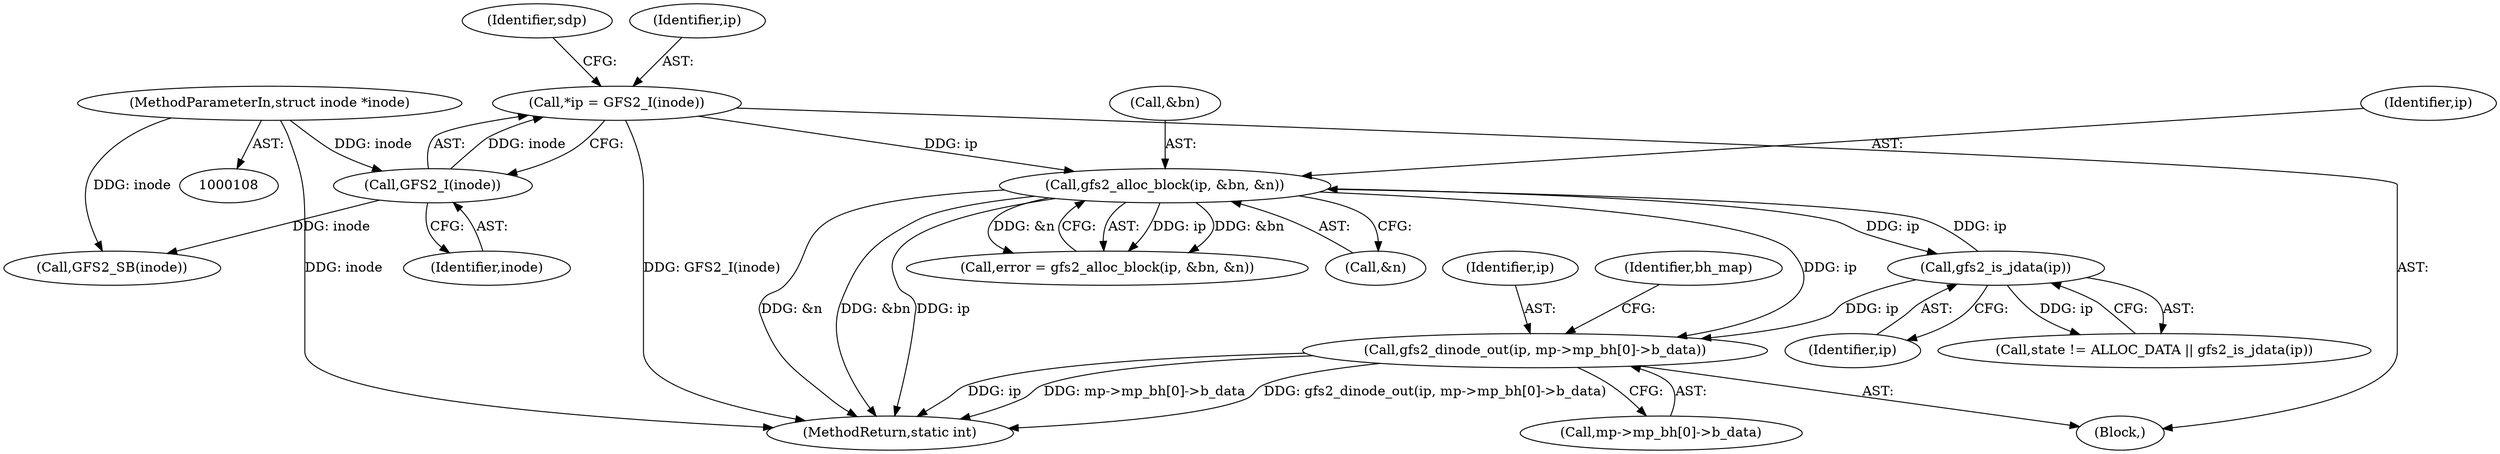digraph "0_linux_64dd153c83743af81f20924c6343652d731eeecb@array" {
"1000625" [label="(Call,gfs2_dinode_out(ip, mp->mp_bh[0]->b_data))"];
"1000332" [label="(Call,gfs2_is_jdata(ip))"];
"1000314" [label="(Call,gfs2_alloc_block(ip, &bn, &n))"];
"1000118" [label="(Call,*ip = GFS2_I(inode))"];
"1000120" [label="(Call,GFS2_I(inode))"];
"1000109" [label="(MethodParameterIn,struct inode *inode)"];
"1000653" [label="(MethodReturn,static int)"];
"1000316" [label="(Call,&bn)"];
"1000328" [label="(Call,state != ALLOC_DATA || gfs2_is_jdata(ip))"];
"1000116" [label="(Block,)"];
"1000332" [label="(Call,gfs2_is_jdata(ip))"];
"1000318" [label="(Call,&n)"];
"1000314" [label="(Call,gfs2_alloc_block(ip, &bn, &n))"];
"1000626" [label="(Identifier,ip)"];
"1000118" [label="(Call,*ip = GFS2_I(inode))"];
"1000125" [label="(Call,GFS2_SB(inode))"];
"1000635" [label="(Identifier,bh_map)"];
"1000109" [label="(MethodParameterIn,struct inode *inode)"];
"1000315" [label="(Identifier,ip)"];
"1000312" [label="(Call,error = gfs2_alloc_block(ip, &bn, &n))"];
"1000121" [label="(Identifier,inode)"];
"1000625" [label="(Call,gfs2_dinode_out(ip, mp->mp_bh[0]->b_data))"];
"1000627" [label="(Call,mp->mp_bh[0]->b_data)"];
"1000333" [label="(Identifier,ip)"];
"1000120" [label="(Call,GFS2_I(inode))"];
"1000124" [label="(Identifier,sdp)"];
"1000119" [label="(Identifier,ip)"];
"1000625" -> "1000116"  [label="AST: "];
"1000625" -> "1000627"  [label="CFG: "];
"1000626" -> "1000625"  [label="AST: "];
"1000627" -> "1000625"  [label="AST: "];
"1000635" -> "1000625"  [label="CFG: "];
"1000625" -> "1000653"  [label="DDG: ip"];
"1000625" -> "1000653"  [label="DDG: mp->mp_bh[0]->b_data"];
"1000625" -> "1000653"  [label="DDG: gfs2_dinode_out(ip, mp->mp_bh[0]->b_data)"];
"1000332" -> "1000625"  [label="DDG: ip"];
"1000314" -> "1000625"  [label="DDG: ip"];
"1000332" -> "1000328"  [label="AST: "];
"1000332" -> "1000333"  [label="CFG: "];
"1000333" -> "1000332"  [label="AST: "];
"1000328" -> "1000332"  [label="CFG: "];
"1000332" -> "1000314"  [label="DDG: ip"];
"1000332" -> "1000328"  [label="DDG: ip"];
"1000314" -> "1000332"  [label="DDG: ip"];
"1000314" -> "1000312"  [label="AST: "];
"1000314" -> "1000318"  [label="CFG: "];
"1000315" -> "1000314"  [label="AST: "];
"1000316" -> "1000314"  [label="AST: "];
"1000318" -> "1000314"  [label="AST: "];
"1000312" -> "1000314"  [label="CFG: "];
"1000314" -> "1000653"  [label="DDG: ip"];
"1000314" -> "1000653"  [label="DDG: &n"];
"1000314" -> "1000653"  [label="DDG: &bn"];
"1000314" -> "1000312"  [label="DDG: ip"];
"1000314" -> "1000312"  [label="DDG: &bn"];
"1000314" -> "1000312"  [label="DDG: &n"];
"1000118" -> "1000314"  [label="DDG: ip"];
"1000118" -> "1000116"  [label="AST: "];
"1000118" -> "1000120"  [label="CFG: "];
"1000119" -> "1000118"  [label="AST: "];
"1000120" -> "1000118"  [label="AST: "];
"1000124" -> "1000118"  [label="CFG: "];
"1000118" -> "1000653"  [label="DDG: GFS2_I(inode)"];
"1000120" -> "1000118"  [label="DDG: inode"];
"1000120" -> "1000121"  [label="CFG: "];
"1000121" -> "1000120"  [label="AST: "];
"1000109" -> "1000120"  [label="DDG: inode"];
"1000120" -> "1000125"  [label="DDG: inode"];
"1000109" -> "1000108"  [label="AST: "];
"1000109" -> "1000653"  [label="DDG: inode"];
"1000109" -> "1000125"  [label="DDG: inode"];
}
